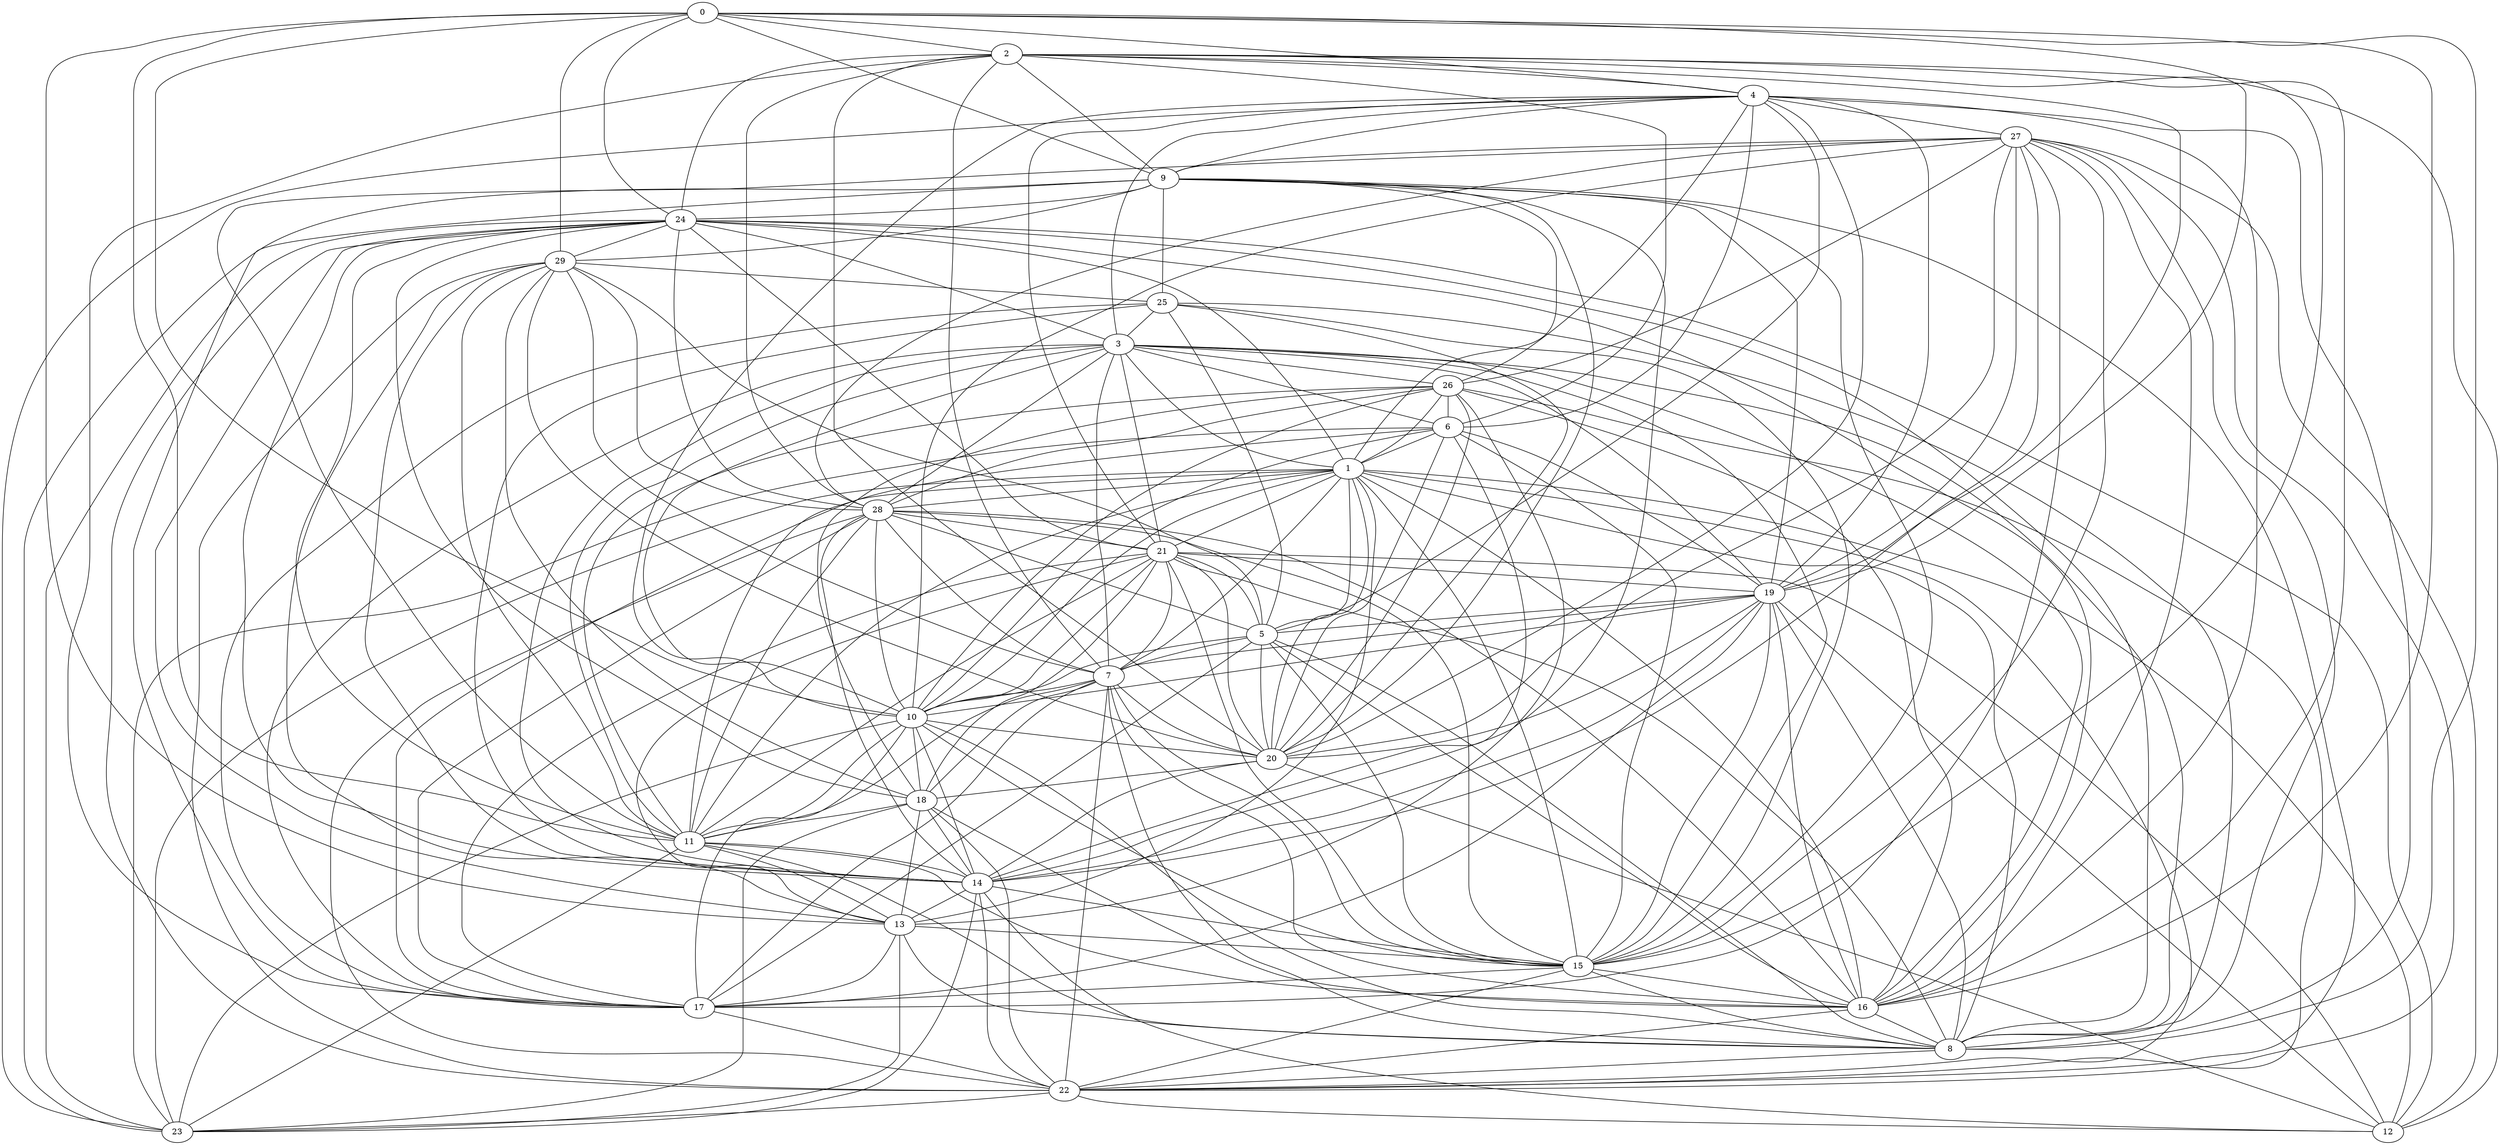 graph {
	0 [label=0]
	1 [label=1]
	2 [label=2]
	3 [label=3]
	4 [label=4]
	5 [label=5]
	6 [label=6]
	7 [label=7]
	8 [label=8]
	9 [label=9]
	10 [label=10]
	11 [label=11]
	12 [label=12]
	13 [label=13]
	14 [label=14]
	15 [label=15]
	16 [label=16]
	17 [label=17]
	18 [label=18]
	19 [label=19]
	20 [label=20]
	21 [label=21]
	22 [label=22]
	23 [label=23]
	24 [label=24]
	25 [label=25]
	26 [label=26]
	27 [label=27]
	28 [label=28]
	29 [label=29]
	0 -- 2
	0 -- 8
	0 -- 10
	0 -- 13
	0 -- 19
	1 -- 3
	1 -- 5
	1 -- 7
	1 -- 8
	1 -- 9
	1 -- 11
	1 -- 13
	1 -- 16
	1 -- 17
	1 -- 20
	1 -- 23
	1 -- 26
	1 -- 28
	2 -- 4
	2 -- 6
	2 -- 7
	2 -- 9
	2 -- 12
	2 -- 15
	2 -- 17
	2 -- 19
	2 -- 20
	2 -- 28
	3 -- 4
	3 -- 7
	3 -- 8
	3 -- 11
	3 -- 16
	3 -- 19
	3 -- 21
	3 -- 24
	3 -- 26
	4 -- 0
	4 -- 5
	4 -- 6
	4 -- 8
	4 -- 10
	4 -- 16
	4 -- 19
	4 -- 23
	4 -- 26
	4 -- 27
	5 -- 7
	5 -- 20
	5 -- 21
	5 -- 25
	5 -- 28
	5 -- 29
	6 -- 1
	6 -- 3
	6 -- 10
	6 -- 11
	6 -- 14
	6 -- 15
	6 -- 19
	6 -- 20
	6 -- 23
	7 -- 10
	7 -- 15
	7 -- 16
	7 -- 17
	7 -- 18
	7 -- 19
	7 -- 21
	7 -- 22
	7 -- 29
	8 -- 5
	8 -- 7
	8 -- 10
	8 -- 13
	8 -- 15
	8 -- 21
	8 -- 22
	8 -- 24
	8 -- 27
	9 -- 0
	9 -- 4
	9 -- 14
	9 -- 15
	9 -- 19
	9 -- 20
	9 -- 22
	9 -- 24
	10 -- 1
	10 -- 3
	10 -- 5
	10 -- 11
	10 -- 14
	10 -- 15
	10 -- 17
	10 -- 19
	10 -- 20
	10 -- 26
	10 -- 28
	11 -- 0
	11 -- 7
	11 -- 8
	11 -- 14
	11 -- 21
	11 -- 23
	11 -- 24
	11 -- 27
	11 -- 28
	11 -- 29
	12 -- 1
	12 -- 20
	12 -- 24
	13 -- 11
	13 -- 15
	13 -- 17
	13 -- 18
	13 -- 21
	13 -- 23
	13 -- 26
	14 -- 3
	14 -- 12
	14 -- 13
	14 -- 19
	14 -- 20
	14 -- 22
	14 -- 23
	14 -- 25
	14 -- 27
	14 -- 28
	15 -- 1
	15 -- 3
	15 -- 5
	15 -- 14
	15 -- 16
	15 -- 17
	15 -- 21
	15 -- 22
	15 -- 25
	15 -- 27
	15 -- 28
	16 -- 0
	16 -- 2
	16 -- 5
	16 -- 8
	16 -- 11
	16 -- 19
	16 -- 22
	16 -- 24
	16 -- 26
	17 -- 3
	17 -- 5
	17 -- 9
	17 -- 19
	17 -- 21
	17 -- 22
	17 -- 25
	17 -- 28
	18 -- 10
	18 -- 11
	18 -- 14
	18 -- 16
	18 -- 22
	18 -- 26
	18 -- 29
	19 -- 5
	19 -- 8
	19 -- 12
	19 -- 15
	19 -- 27
	20 -- 4
	20 -- 7
	20 -- 18
	20 -- 19
	20 -- 21
	20 -- 25
	20 -- 29
	21 -- 1
	21 -- 4
	21 -- 10
	21 -- 12
	21 -- 18
	21 -- 19
	21 -- 24
	22 -- 1
	22 -- 12
	22 -- 23
	22 -- 26
	22 -- 27
	22 -- 28
	23 -- 9
	23 -- 10
	23 -- 18
	24 -- 0
	24 -- 1
	24 -- 2
	24 -- 13
	24 -- 14
	24 -- 18
	24 -- 22
	24 -- 23
	24 -- 28
	24 -- 29
	25 -- 3
	25 -- 8
	25 -- 9
	26 -- 6
	26 -- 11
	26 -- 20
	27 -- 9
	27 -- 10
	27 -- 12
	27 -- 16
	27 -- 17
	27 -- 20
	27 -- 26
	27 -- 28
	28 -- 3
	28 -- 7
	28 -- 16
	28 -- 21
	28 -- 26
	28 -- 29
	29 -- 0
	29 -- 9
	29 -- 13
	29 -- 14
	29 -- 22
	29 -- 25
}
